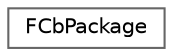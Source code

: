 digraph "Graphical Class Hierarchy"
{
 // INTERACTIVE_SVG=YES
 // LATEX_PDF_SIZE
  bgcolor="transparent";
  edge [fontname=Helvetica,fontsize=10,labelfontname=Helvetica,labelfontsize=10];
  node [fontname=Helvetica,fontsize=10,shape=box,height=0.2,width=0.4];
  rankdir="LR";
  Node0 [id="Node000000",label="FCbPackage",height=0.2,width=0.4,color="grey40", fillcolor="white", style="filled",URL="$d4/da9/classFCbPackage.html",tooltip="A package is an object with a tree of referenced attachments."];
}
